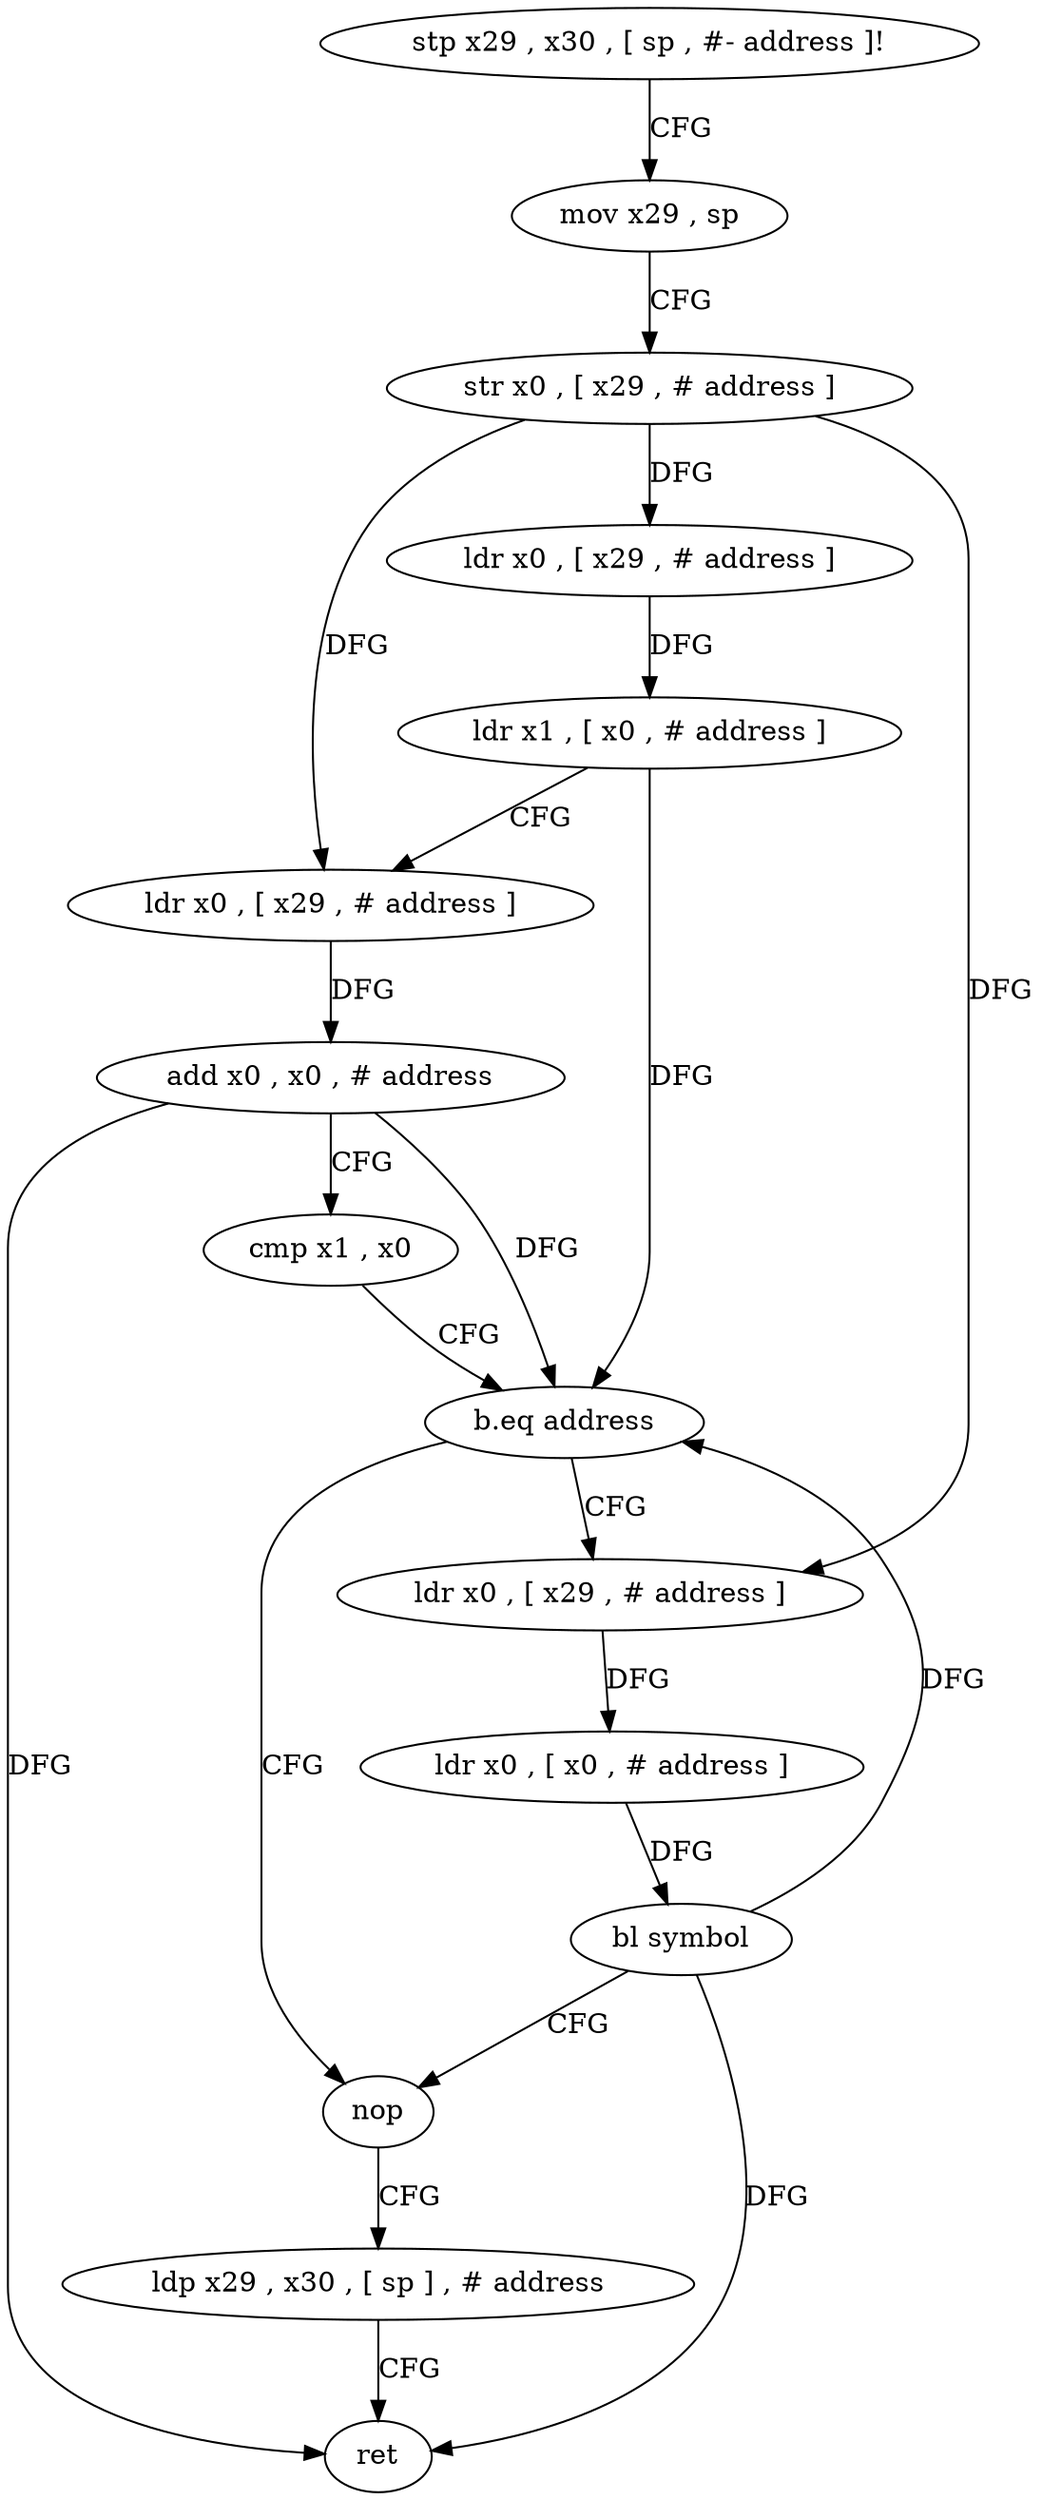 digraph "func" {
"4449952" [label = "stp x29 , x30 , [ sp , #- address ]!" ]
"4449956" [label = "mov x29 , sp" ]
"4449960" [label = "str x0 , [ x29 , # address ]" ]
"4449964" [label = "ldr x0 , [ x29 , # address ]" ]
"4449968" [label = "ldr x1 , [ x0 , # address ]" ]
"4449972" [label = "ldr x0 , [ x29 , # address ]" ]
"4449976" [label = "add x0 , x0 , # address" ]
"4449980" [label = "cmp x1 , x0" ]
"4449984" [label = "b.eq address" ]
"4450000" [label = "nop" ]
"4449988" [label = "ldr x0 , [ x29 , # address ]" ]
"4450004" [label = "ldp x29 , x30 , [ sp ] , # address" ]
"4450008" [label = "ret" ]
"4449992" [label = "ldr x0 , [ x0 , # address ]" ]
"4449996" [label = "bl symbol" ]
"4449952" -> "4449956" [ label = "CFG" ]
"4449956" -> "4449960" [ label = "CFG" ]
"4449960" -> "4449964" [ label = "DFG" ]
"4449960" -> "4449972" [ label = "DFG" ]
"4449960" -> "4449988" [ label = "DFG" ]
"4449964" -> "4449968" [ label = "DFG" ]
"4449968" -> "4449972" [ label = "CFG" ]
"4449968" -> "4449984" [ label = "DFG" ]
"4449972" -> "4449976" [ label = "DFG" ]
"4449976" -> "4449980" [ label = "CFG" ]
"4449976" -> "4449984" [ label = "DFG" ]
"4449976" -> "4450008" [ label = "DFG" ]
"4449980" -> "4449984" [ label = "CFG" ]
"4449984" -> "4450000" [ label = "CFG" ]
"4449984" -> "4449988" [ label = "CFG" ]
"4450000" -> "4450004" [ label = "CFG" ]
"4449988" -> "4449992" [ label = "DFG" ]
"4450004" -> "4450008" [ label = "CFG" ]
"4449992" -> "4449996" [ label = "DFG" ]
"4449996" -> "4450000" [ label = "CFG" ]
"4449996" -> "4449984" [ label = "DFG" ]
"4449996" -> "4450008" [ label = "DFG" ]
}
